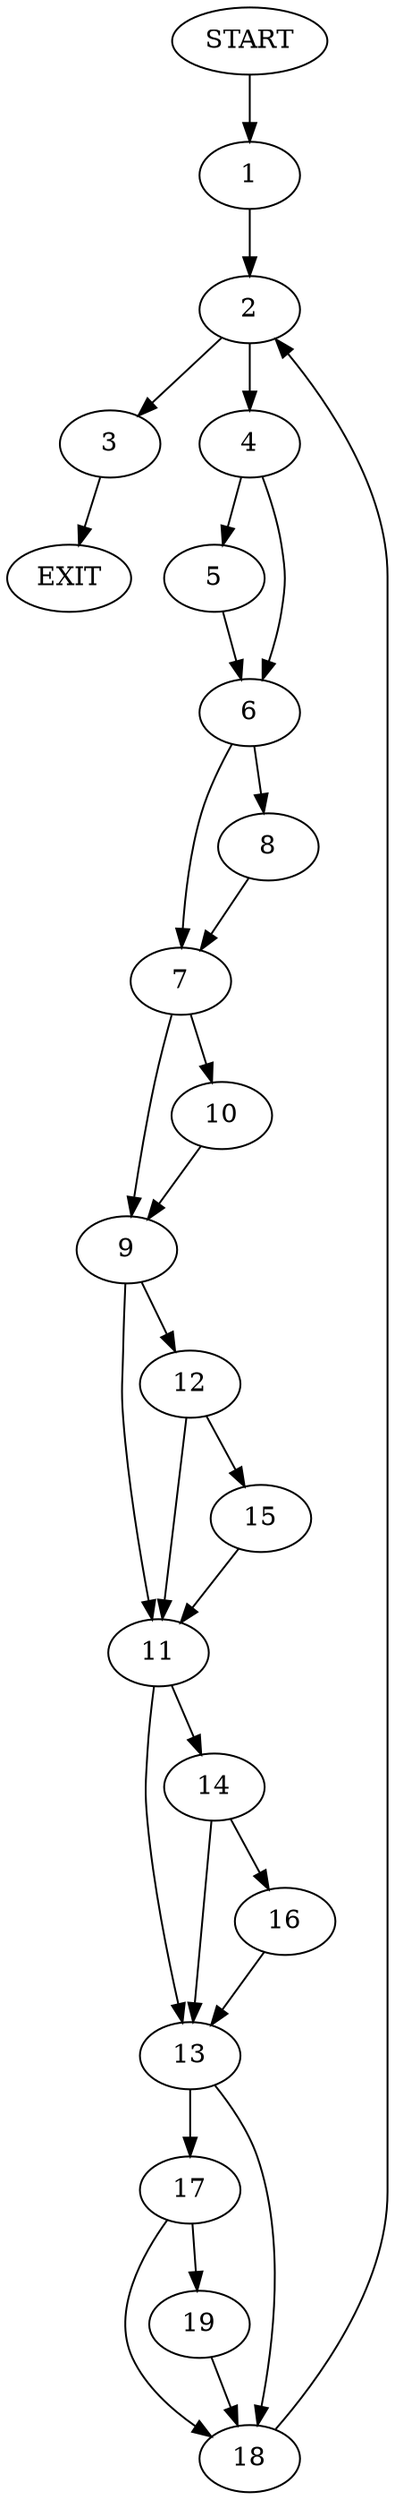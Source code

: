 digraph {
0 [label="START"]
20 [label="EXIT"]
0 -> 1
1 -> 2
2 -> 3
2 -> 4
4 -> 5
4 -> 6
3 -> 20
5 -> 6
6 -> 7
6 -> 8
8 -> 7
7 -> 9
7 -> 10
10 -> 9
9 -> 11
9 -> 12
11 -> 13
11 -> 14
12 -> 11
12 -> 15
15 -> 11
14 -> 16
14 -> 13
13 -> 17
13 -> 18
16 -> 13
17 -> 18
17 -> 19
18 -> 2
19 -> 18
}
